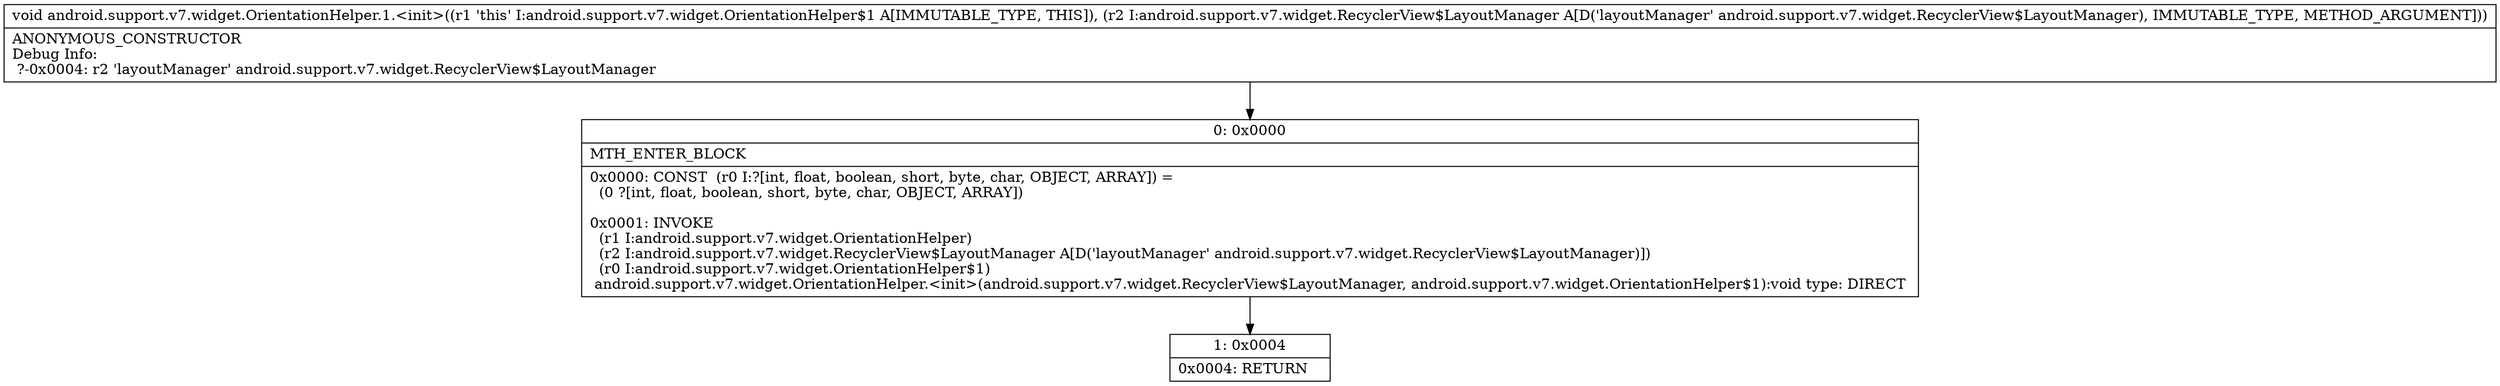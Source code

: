 digraph "CFG forandroid.support.v7.widget.OrientationHelper.1.\<init\>(Landroid\/support\/v7\/widget\/RecyclerView$LayoutManager;)V" {
Node_0 [shape=record,label="{0\:\ 0x0000|MTH_ENTER_BLOCK\l|0x0000: CONST  (r0 I:?[int, float, boolean, short, byte, char, OBJECT, ARRAY]) = \l  (0 ?[int, float, boolean, short, byte, char, OBJECT, ARRAY])\l \l0x0001: INVOKE  \l  (r1 I:android.support.v7.widget.OrientationHelper)\l  (r2 I:android.support.v7.widget.RecyclerView$LayoutManager A[D('layoutManager' android.support.v7.widget.RecyclerView$LayoutManager)])\l  (r0 I:android.support.v7.widget.OrientationHelper$1)\l android.support.v7.widget.OrientationHelper.\<init\>(android.support.v7.widget.RecyclerView$LayoutManager, android.support.v7.widget.OrientationHelper$1):void type: DIRECT \l}"];
Node_1 [shape=record,label="{1\:\ 0x0004|0x0004: RETURN   \l}"];
MethodNode[shape=record,label="{void android.support.v7.widget.OrientationHelper.1.\<init\>((r1 'this' I:android.support.v7.widget.OrientationHelper$1 A[IMMUTABLE_TYPE, THIS]), (r2 I:android.support.v7.widget.RecyclerView$LayoutManager A[D('layoutManager' android.support.v7.widget.RecyclerView$LayoutManager), IMMUTABLE_TYPE, METHOD_ARGUMENT]))  | ANONYMOUS_CONSTRUCTOR\lDebug Info:\l  ?\-0x0004: r2 'layoutManager' android.support.v7.widget.RecyclerView$LayoutManager\l}"];
MethodNode -> Node_0;
Node_0 -> Node_1;
}

